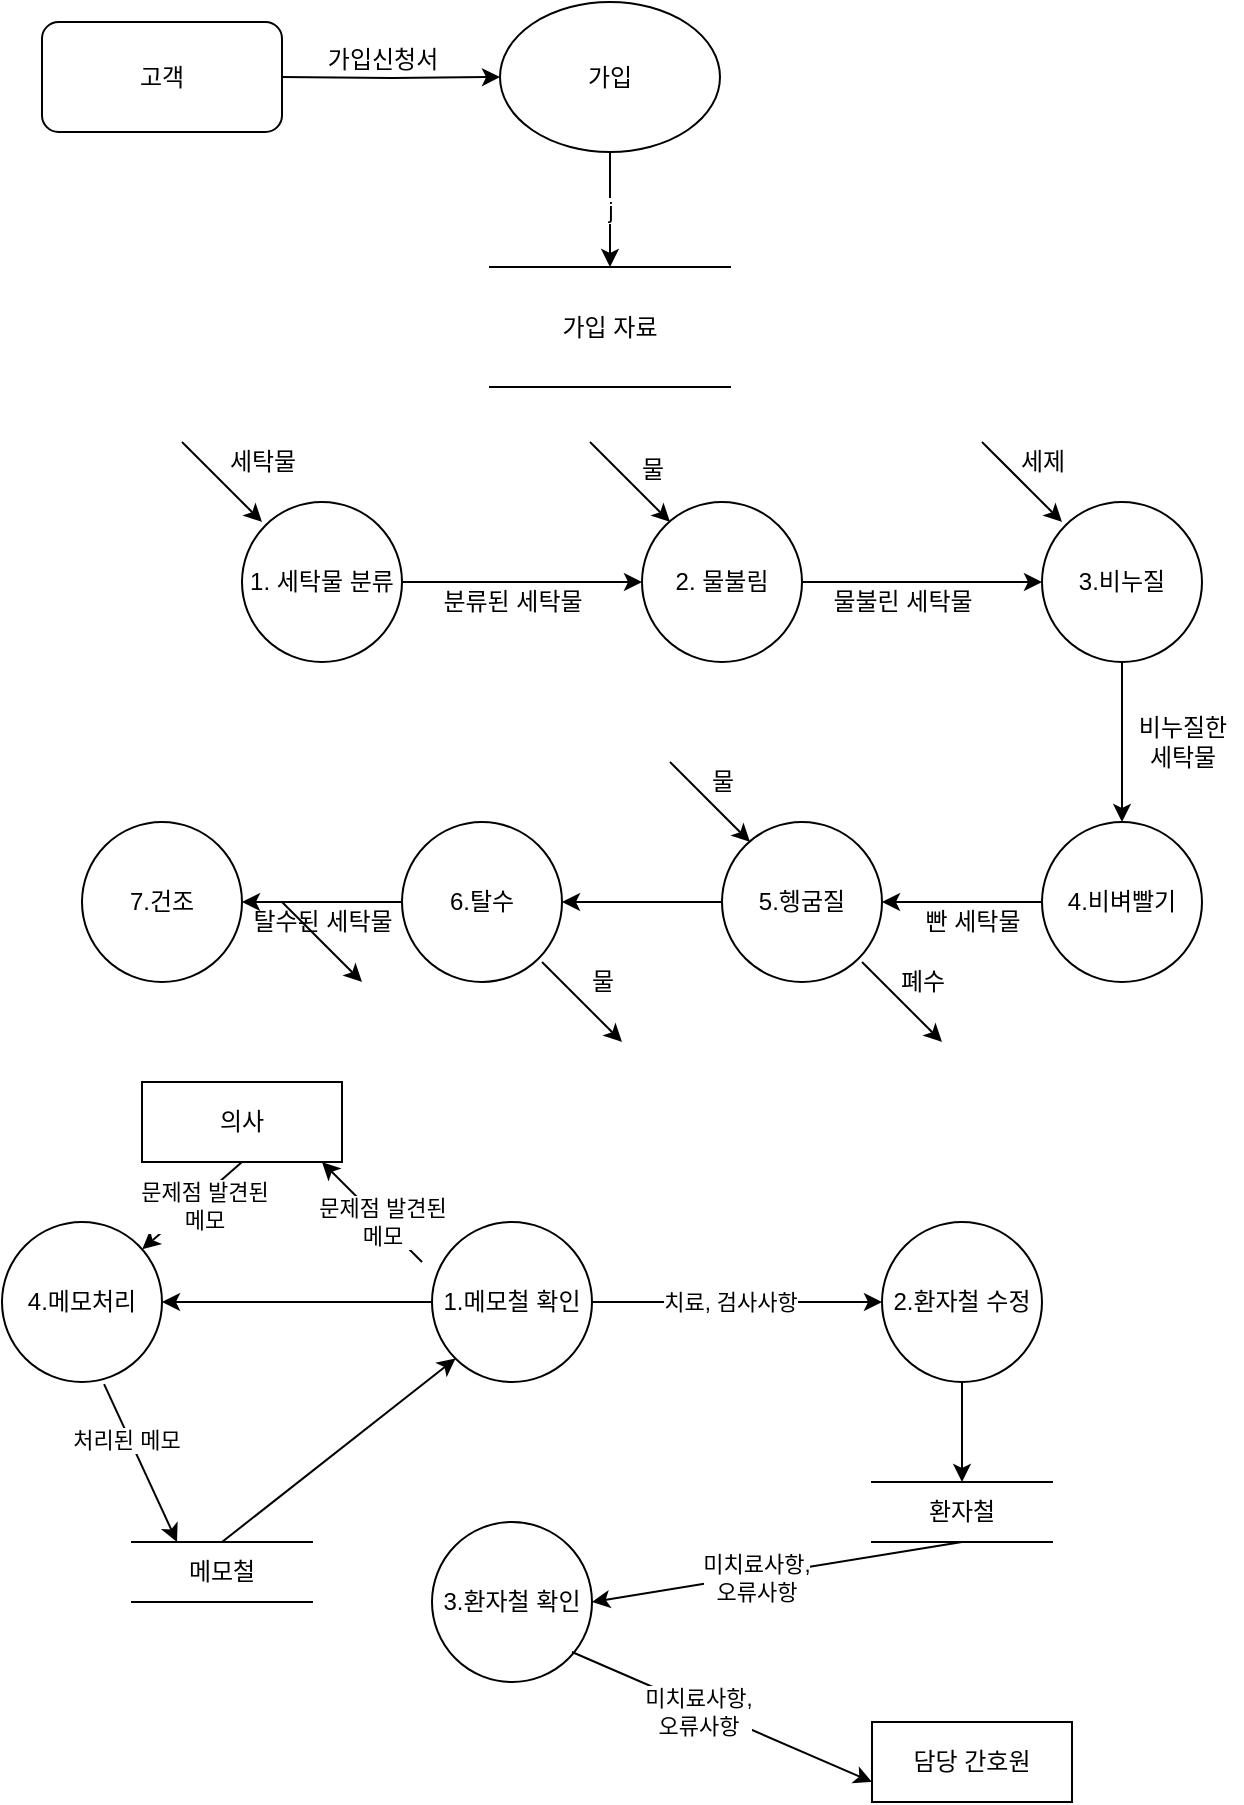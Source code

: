 <mxfile version="13.7.8" type="device"><diagram id="wu9L3zd-ILkhvjsGQ5eN" name="Page-1"><mxGraphModel dx="787" dy="593" grid="1" gridSize="10" guides="1" tooltips="1" connect="1" arrows="1" fold="1" page="1" pageScale="1" pageWidth="827" pageHeight="1169" math="0" shadow="0"><root><mxCell id="0"/><mxCell id="1" parent="0"/><mxCell id="pxYLUJ2hOuDb037MBBlS-8" style="edgeStyle=orthogonalEdgeStyle;rounded=0;orthogonalLoop=1;jettySize=auto;html=1;exitX=1;exitY=0.5;exitDx=0;exitDy=0;entryX=0;entryY=0.5;entryDx=0;entryDy=0;" parent="1" target="pxYLUJ2hOuDb037MBBlS-3" edge="1"><mxGeometry relative="1" as="geometry"><mxPoint x="150" y="57.5" as="sourcePoint"/></mxGeometry></mxCell><mxCell id="pxYLUJ2hOuDb037MBBlS-12" value="j" style="edgeStyle=orthogonalEdgeStyle;rounded=0;orthogonalLoop=1;jettySize=auto;html=1;exitX=0.5;exitY=1;exitDx=0;exitDy=0;" parent="1" source="pxYLUJ2hOuDb037MBBlS-3" target="pxYLUJ2hOuDb037MBBlS-21" edge="1"><mxGeometry relative="1" as="geometry"><mxPoint x="314" y="152.5" as="targetPoint"/><Array as="points"/></mxGeometry></mxCell><mxCell id="pxYLUJ2hOuDb037MBBlS-3" value="가입" style="ellipse;whiteSpace=wrap;html=1;" parent="1" vertex="1"><mxGeometry x="259" y="20" width="110" height="75" as="geometry"/></mxCell><mxCell id="pxYLUJ2hOuDb037MBBlS-9" value="고객" style="rounded=1;whiteSpace=wrap;html=1;" parent="1" vertex="1"><mxGeometry x="30" y="30" width="120" height="55" as="geometry"/></mxCell><mxCell id="pxYLUJ2hOuDb037MBBlS-15" value="가입신청서" style="text;html=1;align=center;verticalAlign=middle;resizable=0;points=[];autosize=1;" parent="1" vertex="1"><mxGeometry x="160" y="38.5" width="80" height="20" as="geometry"/></mxCell><mxCell id="pxYLUJ2hOuDb037MBBlS-21" value="가입 자료" style="shape=partialRectangle;whiteSpace=wrap;html=1;left=0;right=0;fillColor=none;" parent="1" vertex="1"><mxGeometry x="254" y="152.5" width="120" height="60" as="geometry"/></mxCell><mxCell id="PCuxXGegRdA0wIJRqKHL-12" style="edgeStyle=orthogonalEdgeStyle;rounded=0;orthogonalLoop=1;jettySize=auto;html=1;" edge="1" parent="1" source="PCuxXGegRdA0wIJRqKHL-4" target="PCuxXGegRdA0wIJRqKHL-5"><mxGeometry relative="1" as="geometry"/></mxCell><mxCell id="PCuxXGegRdA0wIJRqKHL-4" value="1. 세탁물 분류" style="ellipse;whiteSpace=wrap;html=1;aspect=fixed;" vertex="1" parent="1"><mxGeometry x="130" y="270" width="80" height="80" as="geometry"/></mxCell><mxCell id="PCuxXGegRdA0wIJRqKHL-13" style="edgeStyle=orthogonalEdgeStyle;rounded=0;orthogonalLoop=1;jettySize=auto;html=1;" edge="1" parent="1" source="PCuxXGegRdA0wIJRqKHL-5" target="PCuxXGegRdA0wIJRqKHL-6"><mxGeometry relative="1" as="geometry"/></mxCell><mxCell id="PCuxXGegRdA0wIJRqKHL-5" value="2. 물불림" style="ellipse;whiteSpace=wrap;html=1;aspect=fixed;" vertex="1" parent="1"><mxGeometry x="330" y="270" width="80" height="80" as="geometry"/></mxCell><mxCell id="PCuxXGegRdA0wIJRqKHL-14" style="edgeStyle=orthogonalEdgeStyle;rounded=0;orthogonalLoop=1;jettySize=auto;html=1;" edge="1" parent="1" source="PCuxXGegRdA0wIJRqKHL-6" target="PCuxXGegRdA0wIJRqKHL-7"><mxGeometry relative="1" as="geometry"/></mxCell><mxCell id="PCuxXGegRdA0wIJRqKHL-6" value="3.비누질" style="ellipse;whiteSpace=wrap;html=1;aspect=fixed;" vertex="1" parent="1"><mxGeometry x="530" y="270" width="80" height="80" as="geometry"/></mxCell><mxCell id="PCuxXGegRdA0wIJRqKHL-15" style="edgeStyle=orthogonalEdgeStyle;rounded=0;orthogonalLoop=1;jettySize=auto;html=1;entryX=1;entryY=0.5;entryDx=0;entryDy=0;" edge="1" parent="1" source="PCuxXGegRdA0wIJRqKHL-7" target="PCuxXGegRdA0wIJRqKHL-8"><mxGeometry relative="1" as="geometry"/></mxCell><mxCell id="PCuxXGegRdA0wIJRqKHL-7" value="4.비벼빨기" style="ellipse;whiteSpace=wrap;html=1;aspect=fixed;" vertex="1" parent="1"><mxGeometry x="530" y="430" width="80" height="80" as="geometry"/></mxCell><mxCell id="PCuxXGegRdA0wIJRqKHL-16" style="edgeStyle=orthogonalEdgeStyle;rounded=0;orthogonalLoop=1;jettySize=auto;html=1;entryX=1;entryY=0.5;entryDx=0;entryDy=0;" edge="1" parent="1" source="PCuxXGegRdA0wIJRqKHL-8" target="PCuxXGegRdA0wIJRqKHL-9"><mxGeometry relative="1" as="geometry"/></mxCell><mxCell id="PCuxXGegRdA0wIJRqKHL-8" value="5.헹굼질" style="ellipse;whiteSpace=wrap;html=1;aspect=fixed;" vertex="1" parent="1"><mxGeometry x="370" y="430" width="80" height="80" as="geometry"/></mxCell><mxCell id="PCuxXGegRdA0wIJRqKHL-17" style="edgeStyle=orthogonalEdgeStyle;rounded=0;orthogonalLoop=1;jettySize=auto;html=1;entryX=1;entryY=0.5;entryDx=0;entryDy=0;" edge="1" parent="1" source="PCuxXGegRdA0wIJRqKHL-9" target="PCuxXGegRdA0wIJRqKHL-10"><mxGeometry relative="1" as="geometry"/></mxCell><mxCell id="PCuxXGegRdA0wIJRqKHL-9" value="6.탈수" style="ellipse;whiteSpace=wrap;html=1;aspect=fixed;" vertex="1" parent="1"><mxGeometry x="210" y="430" width="80" height="80" as="geometry"/></mxCell><mxCell id="PCuxXGegRdA0wIJRqKHL-10" value="7.건조" style="ellipse;whiteSpace=wrap;html=1;aspect=fixed;" vertex="1" parent="1"><mxGeometry x="50" y="430" width="80" height="80" as="geometry"/></mxCell><mxCell id="PCuxXGegRdA0wIJRqKHL-11" value="" style="endArrow=classic;html=1;" edge="1" parent="1"><mxGeometry width="50" height="50" relative="1" as="geometry"><mxPoint x="100" y="240" as="sourcePoint"/><mxPoint x="140" y="280" as="targetPoint"/></mxGeometry></mxCell><mxCell id="PCuxXGegRdA0wIJRqKHL-18" value="" style="endArrow=classic;html=1;" edge="1" parent="1"><mxGeometry width="50" height="50" relative="1" as="geometry"><mxPoint x="304" y="240" as="sourcePoint"/><mxPoint x="344" y="280" as="targetPoint"/></mxGeometry></mxCell><mxCell id="PCuxXGegRdA0wIJRqKHL-19" value="" style="endArrow=classic;html=1;" edge="1" parent="1"><mxGeometry width="50" height="50" relative="1" as="geometry"><mxPoint x="500" y="240" as="sourcePoint"/><mxPoint x="540" y="280" as="targetPoint"/></mxGeometry></mxCell><mxCell id="PCuxXGegRdA0wIJRqKHL-20" value="" style="endArrow=classic;html=1;" edge="1" parent="1"><mxGeometry width="50" height="50" relative="1" as="geometry"><mxPoint x="344" y="400" as="sourcePoint"/><mxPoint x="384" y="440" as="targetPoint"/></mxGeometry></mxCell><mxCell id="PCuxXGegRdA0wIJRqKHL-21" value="" style="endArrow=classic;html=1;" edge="1" parent="1"><mxGeometry width="50" height="50" relative="1" as="geometry"><mxPoint x="440" y="500" as="sourcePoint"/><mxPoint x="480" y="540" as="targetPoint"/></mxGeometry></mxCell><mxCell id="PCuxXGegRdA0wIJRqKHL-22" value="" style="endArrow=classic;html=1;" edge="1" parent="1"><mxGeometry width="50" height="50" relative="1" as="geometry"><mxPoint x="280" y="500" as="sourcePoint"/><mxPoint x="320" y="540" as="targetPoint"/></mxGeometry></mxCell><mxCell id="PCuxXGegRdA0wIJRqKHL-23" value="분류된 세탁물" style="text;html=1;align=center;verticalAlign=middle;resizable=0;points=[];autosize=1;" vertex="1" parent="1"><mxGeometry x="220" y="310" width="90" height="20" as="geometry"/></mxCell><mxCell id="PCuxXGegRdA0wIJRqKHL-24" value="물불린 세탁물" style="text;html=1;align=center;verticalAlign=middle;resizable=0;points=[];autosize=1;" vertex="1" parent="1"><mxGeometry x="415" y="310" width="90" height="20" as="geometry"/></mxCell><mxCell id="PCuxXGegRdA0wIJRqKHL-25" value="비누질한&lt;br&gt;세탁물" style="text;html=1;align=center;verticalAlign=middle;resizable=0;points=[];autosize=1;" vertex="1" parent="1"><mxGeometry x="570" y="375" width="60" height="30" as="geometry"/></mxCell><mxCell id="PCuxXGegRdA0wIJRqKHL-26" value="빤 세탁물" style="text;html=1;align=center;verticalAlign=middle;resizable=0;points=[];autosize=1;" vertex="1" parent="1"><mxGeometry x="460" y="470" width="70" height="20" as="geometry"/></mxCell><mxCell id="PCuxXGegRdA0wIJRqKHL-27" value="탈수된 세탁물" style="text;html=1;align=center;verticalAlign=middle;resizable=0;points=[];autosize=1;" vertex="1" parent="1"><mxGeometry x="125" y="470" width="90" height="20" as="geometry"/></mxCell><mxCell id="PCuxXGegRdA0wIJRqKHL-28" value="세탁물" style="text;html=1;align=center;verticalAlign=middle;resizable=0;points=[];autosize=1;" vertex="1" parent="1"><mxGeometry x="115" y="240" width="50" height="20" as="geometry"/></mxCell><mxCell id="PCuxXGegRdA0wIJRqKHL-29" value="물" style="text;html=1;align=center;verticalAlign=middle;resizable=0;points=[];autosize=1;" vertex="1" parent="1"><mxGeometry x="320" y="244" width="30" height="20" as="geometry"/></mxCell><mxCell id="PCuxXGegRdA0wIJRqKHL-30" value="세제" style="text;html=1;align=center;verticalAlign=middle;resizable=0;points=[];autosize=1;" vertex="1" parent="1"><mxGeometry x="510" y="240" width="40" height="20" as="geometry"/></mxCell><mxCell id="PCuxXGegRdA0wIJRqKHL-31" value="물" style="text;html=1;align=center;verticalAlign=middle;resizable=0;points=[];autosize=1;" vertex="1" parent="1"><mxGeometry x="355" y="400" width="30" height="20" as="geometry"/></mxCell><mxCell id="PCuxXGegRdA0wIJRqKHL-32" value="폐수" style="text;html=1;align=center;verticalAlign=middle;resizable=0;points=[];autosize=1;" vertex="1" parent="1"><mxGeometry x="450" y="500" width="40" height="20" as="geometry"/></mxCell><mxCell id="PCuxXGegRdA0wIJRqKHL-33" value="물" style="text;html=1;align=center;verticalAlign=middle;resizable=0;points=[];autosize=1;" vertex="1" parent="1"><mxGeometry x="295" y="500" width="30" height="20" as="geometry"/></mxCell><mxCell id="PCuxXGegRdA0wIJRqKHL-39" value="의사" style="rounded=0;whiteSpace=wrap;html=1;" vertex="1" parent="1"><mxGeometry x="80" y="560" width="100" height="40" as="geometry"/></mxCell><mxCell id="PCuxXGegRdA0wIJRqKHL-40" value="" style="endArrow=classic;html=1;" edge="1" parent="1"><mxGeometry width="50" height="50" relative="1" as="geometry"><mxPoint x="150" y="470" as="sourcePoint"/><mxPoint x="190" y="510" as="targetPoint"/></mxGeometry></mxCell><mxCell id="PCuxXGegRdA0wIJRqKHL-41" value="담당 간호원" style="rounded=0;whiteSpace=wrap;html=1;" vertex="1" parent="1"><mxGeometry x="445" y="880" width="100" height="40" as="geometry"/></mxCell><mxCell id="PCuxXGegRdA0wIJRqKHL-62" value="" style="edgeStyle=orthogonalEdgeStyle;rounded=0;orthogonalLoop=1;jettySize=auto;html=1;" edge="1" parent="1" source="PCuxXGegRdA0wIJRqKHL-42" target="PCuxXGegRdA0wIJRqKHL-57"><mxGeometry relative="1" as="geometry"/></mxCell><mxCell id="PCuxXGegRdA0wIJRqKHL-42" value="1.메모철 확인" style="ellipse;whiteSpace=wrap;html=1;aspect=fixed;" vertex="1" parent="1"><mxGeometry x="225" y="630" width="80" height="80" as="geometry"/></mxCell><mxCell id="PCuxXGegRdA0wIJRqKHL-52" style="edgeStyle=orthogonalEdgeStyle;rounded=0;orthogonalLoop=1;jettySize=auto;html=1;exitX=0.5;exitY=1;exitDx=0;exitDy=0;entryX=0.5;entryY=0;entryDx=0;entryDy=0;" edge="1" parent="1" source="PCuxXGegRdA0wIJRqKHL-43" target="PCuxXGegRdA0wIJRqKHL-45"><mxGeometry relative="1" as="geometry"/></mxCell><mxCell id="PCuxXGegRdA0wIJRqKHL-43" value="2.환자철 수정" style="ellipse;whiteSpace=wrap;html=1;aspect=fixed;" vertex="1" parent="1"><mxGeometry x="450" y="630" width="80" height="80" as="geometry"/></mxCell><mxCell id="PCuxXGegRdA0wIJRqKHL-44" value="3.환자철 확인" style="ellipse;whiteSpace=wrap;html=1;aspect=fixed;" vertex="1" parent="1"><mxGeometry x="225" y="780" width="80" height="80" as="geometry"/></mxCell><mxCell id="PCuxXGegRdA0wIJRqKHL-45" value="환자철" style="shape=partialRectangle;whiteSpace=wrap;html=1;left=0;right=0;fillColor=none;" vertex="1" parent="1"><mxGeometry x="445" y="760" width="90" height="30" as="geometry"/></mxCell><mxCell id="PCuxXGegRdA0wIJRqKHL-46" value="메모철" style="shape=partialRectangle;whiteSpace=wrap;html=1;left=0;right=0;fillColor=none;" vertex="1" parent="1"><mxGeometry x="75" y="790" width="90" height="30" as="geometry"/></mxCell><mxCell id="PCuxXGegRdA0wIJRqKHL-47" value="" style="endArrow=classic;html=1;" edge="1" parent="1"><mxGeometry width="50" height="50" relative="1" as="geometry"><mxPoint x="220" y="650" as="sourcePoint"/><mxPoint x="170" y="600" as="targetPoint"/></mxGeometry></mxCell><mxCell id="PCuxXGegRdA0wIJRqKHL-48" value="문제점 발견된&lt;br&gt;메모" style="edgeLabel;html=1;align=center;verticalAlign=middle;resizable=0;points=[];" vertex="1" connectable="0" parent="PCuxXGegRdA0wIJRqKHL-47"><mxGeometry x="-0.38" y="-1" relative="1" as="geometry"><mxPoint x="-5.15" y="-3.74" as="offset"/></mxGeometry></mxCell><mxCell id="PCuxXGegRdA0wIJRqKHL-49" value="" style="endArrow=classic;html=1;entryX=0;entryY=0.5;entryDx=0;entryDy=0;" edge="1" parent="1" target="PCuxXGegRdA0wIJRqKHL-43"><mxGeometry width="50" height="50" relative="1" as="geometry"><mxPoint x="305" y="670" as="sourcePoint"/><mxPoint x="345" y="600" as="targetPoint"/></mxGeometry></mxCell><mxCell id="PCuxXGegRdA0wIJRqKHL-50" value="치료, 검사사항" style="edgeLabel;html=1;align=center;verticalAlign=middle;resizable=0;points=[];" vertex="1" connectable="0" parent="PCuxXGegRdA0wIJRqKHL-49"><mxGeometry x="-0.297" y="2" relative="1" as="geometry"><mxPoint x="18" y="2" as="offset"/></mxGeometry></mxCell><mxCell id="PCuxXGegRdA0wIJRqKHL-51" value="" style="endArrow=classic;html=1;entryX=1;entryY=0.5;entryDx=0;entryDy=0;exitX=0.5;exitY=1;exitDx=0;exitDy=0;" edge="1" parent="1" source="PCuxXGegRdA0wIJRqKHL-45" target="PCuxXGegRdA0wIJRqKHL-44"><mxGeometry width="50" height="50" relative="1" as="geometry"><mxPoint x="350" y="810" as="sourcePoint"/><mxPoint x="400" y="760" as="targetPoint"/></mxGeometry></mxCell><mxCell id="PCuxXGegRdA0wIJRqKHL-53" value="미치료사항,&lt;br&gt;오류사항" style="edgeLabel;html=1;align=center;verticalAlign=middle;resizable=0;points=[];" vertex="1" connectable="0" parent="PCuxXGegRdA0wIJRqKHL-51"><mxGeometry x="0.116" y="1" relative="1" as="geometry"><mxPoint as="offset"/></mxGeometry></mxCell><mxCell id="PCuxXGegRdA0wIJRqKHL-54" value="" style="endArrow=classic;html=1;entryX=0;entryY=0.75;entryDx=0;entryDy=0;" edge="1" parent="1" target="PCuxXGegRdA0wIJRqKHL-41"><mxGeometry width="50" height="50" relative="1" as="geometry"><mxPoint x="295" y="845" as="sourcePoint"/><mxPoint x="345" y="795" as="targetPoint"/></mxGeometry></mxCell><mxCell id="PCuxXGegRdA0wIJRqKHL-55" value="미치료사항,&lt;br&gt;오류사항" style="edgeLabel;html=1;align=center;verticalAlign=middle;resizable=0;points=[];" vertex="1" connectable="0" parent="PCuxXGegRdA0wIJRqKHL-54"><mxGeometry x="-0.152" y="-2" relative="1" as="geometry"><mxPoint as="offset"/></mxGeometry></mxCell><mxCell id="PCuxXGegRdA0wIJRqKHL-56" value="" style="endArrow=classic;html=1;exitX=0.5;exitY=0;exitDx=0;exitDy=0;entryX=0;entryY=1;entryDx=0;entryDy=0;" edge="1" parent="1" source="PCuxXGegRdA0wIJRqKHL-46" target="PCuxXGegRdA0wIJRqKHL-42"><mxGeometry width="50" height="50" relative="1" as="geometry"><mxPoint x="140" y="720" as="sourcePoint"/><mxPoint x="120" y="740" as="targetPoint"/><Array as="points"/></mxGeometry></mxCell><mxCell id="PCuxXGegRdA0wIJRqKHL-57" value="4.메모처리" style="ellipse;whiteSpace=wrap;html=1;aspect=fixed;" vertex="1" parent="1"><mxGeometry x="10" y="630" width="80" height="80" as="geometry"/></mxCell><mxCell id="PCuxXGegRdA0wIJRqKHL-58" value="" style="endArrow=classic;html=1;exitX=0.5;exitY=1;exitDx=0;exitDy=0;" edge="1" parent="1" source="PCuxXGegRdA0wIJRqKHL-39" target="PCuxXGegRdA0wIJRqKHL-57"><mxGeometry width="50" height="50" relative="1" as="geometry"><mxPoint x="140" y="720" as="sourcePoint"/><mxPoint x="190" y="670" as="targetPoint"/></mxGeometry></mxCell><mxCell id="PCuxXGegRdA0wIJRqKHL-60" value="문제점 발견된&lt;br&gt;메모" style="edgeLabel;html=1;align=center;verticalAlign=middle;resizable=0;points=[];" vertex="1" connectable="0" parent="PCuxXGegRdA0wIJRqKHL-58"><mxGeometry x="-0.58" y="4" relative="1" as="geometry"><mxPoint x="-10.88" y="9.05" as="offset"/></mxGeometry></mxCell><mxCell id="PCuxXGegRdA0wIJRqKHL-59" value="" style="endArrow=classic;html=1;exitX=0.638;exitY=1.013;exitDx=0;exitDy=0;exitPerimeter=0;entryX=0.25;entryY=0;entryDx=0;entryDy=0;" edge="1" parent="1" source="PCuxXGegRdA0wIJRqKHL-57" target="PCuxXGegRdA0wIJRqKHL-46"><mxGeometry width="50" height="50" relative="1" as="geometry"><mxPoint x="140" y="720" as="sourcePoint"/><mxPoint x="190" y="670" as="targetPoint"/></mxGeometry></mxCell><mxCell id="PCuxXGegRdA0wIJRqKHL-61" value="처리된 메모" style="edgeLabel;html=1;align=center;verticalAlign=middle;resizable=0;points=[];" vertex="1" connectable="0" parent="PCuxXGegRdA0wIJRqKHL-59"><mxGeometry x="-0.326" y="-2" relative="1" as="geometry"><mxPoint as="offset"/></mxGeometry></mxCell></root></mxGraphModel></diagram></mxfile>